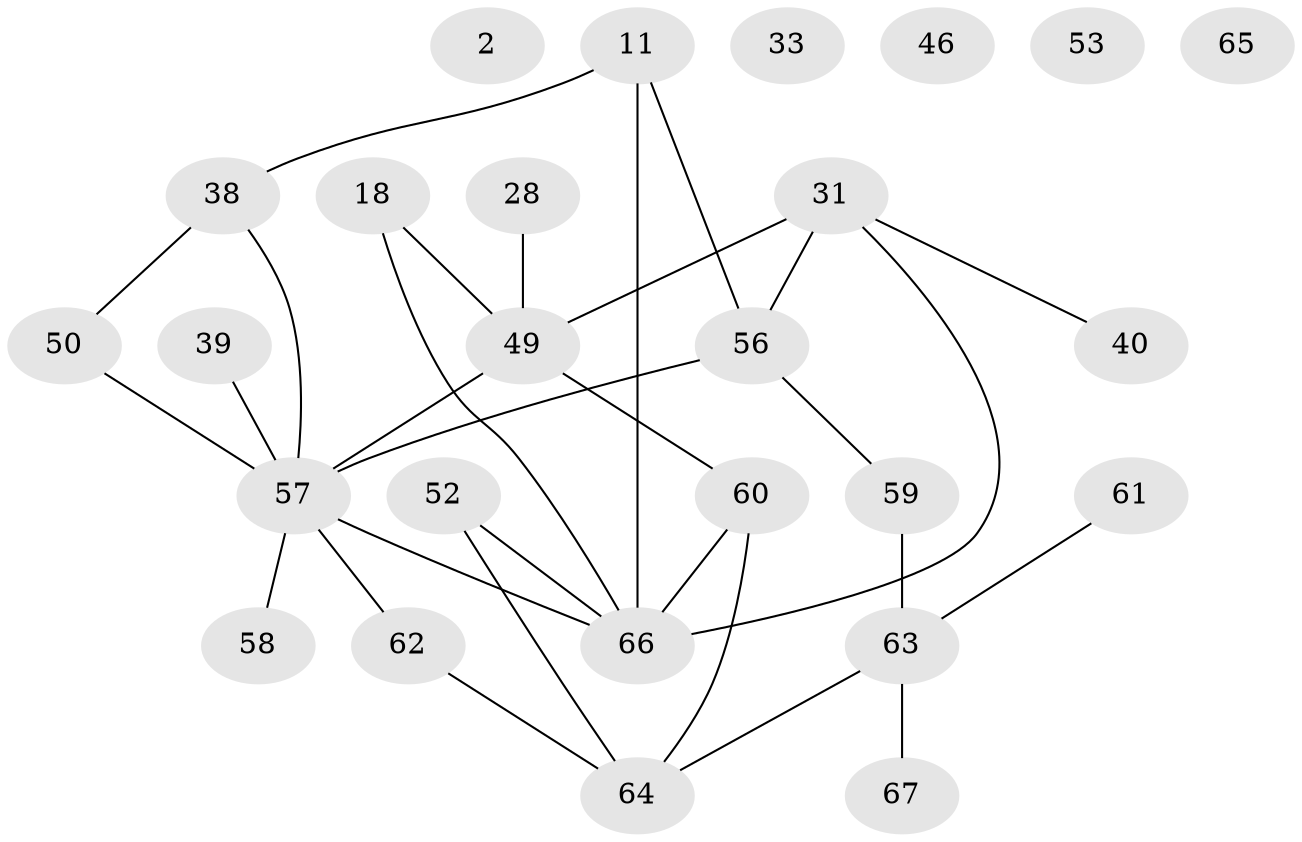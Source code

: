 // original degree distribution, {4: 0.13432835820895522, 0: 0.05970149253731343, 2: 0.22388059701492538, 3: 0.208955223880597, 1: 0.26865671641791045, 5: 0.08955223880597014, 6: 0.014925373134328358}
// Generated by graph-tools (version 1.1) at 2025/44/03/04/25 21:44:08]
// undirected, 26 vertices, 30 edges
graph export_dot {
graph [start="1"]
  node [color=gray90,style=filled];
  2;
  11 [super="+3"];
  18;
  28;
  31;
  33;
  38 [super="+19"];
  39;
  40 [super="+29"];
  46 [super="+44"];
  49 [super="+16"];
  50 [super="+45"];
  52;
  53;
  56 [super="+5"];
  57 [super="+12+41"];
  58;
  59 [super="+10+21"];
  60 [super="+34+47"];
  61 [super="+8+22"];
  62;
  63 [super="+13"];
  64 [super="+48+51+54"];
  65;
  66 [super="+9+35+55"];
  67 [super="+42"];
  11 -- 66 [weight=3];
  11 -- 56;
  11 -- 38;
  18 -- 49;
  18 -- 66;
  28 -- 49;
  31 -- 49 [weight=2];
  31 -- 56;
  31 -- 66;
  31 -- 40;
  38 -- 57;
  38 -- 50;
  39 -- 57;
  49 -- 60;
  49 -- 57;
  50 -- 57 [weight=3];
  52 -- 66;
  52 -- 64;
  56 -- 57 [weight=3];
  56 -- 59;
  57 -- 66 [weight=3];
  57 -- 58;
  57 -- 62;
  59 -- 63;
  60 -- 66 [weight=2];
  60 -- 64;
  61 -- 63;
  62 -- 64;
  63 -- 64;
  63 -- 67;
}
